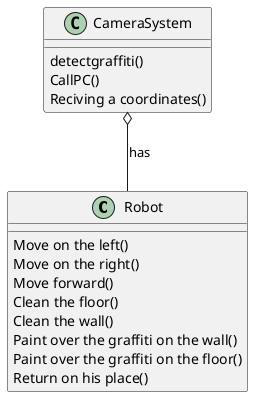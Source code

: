 @startuml
Class Robot{
Move on the left()
Move on the right()
Move forward()
Clean the floor()
Clean the wall()
Paint over the graffiti on the wall()
Paint over the graffiti on the floor()
Return on his place()
}
Class CameraSystem{
detectgraffiti()
CallPC()
Reciving a coordinates() 
}
CameraSystem o-- Robot: has
@enduml
